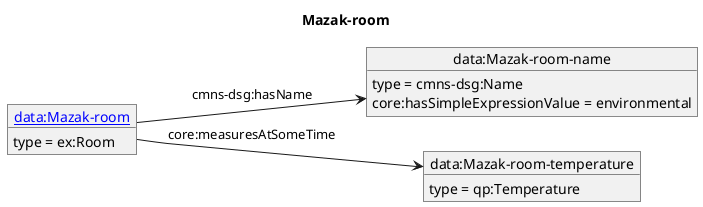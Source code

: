 @startuml
skinparam linetype polyline
left to right direction
title Mazak-room
object "[[./Mazak-room.html data:Mazak-room]]" as o1 {
 type = ex:Room
 }
object "data:Mazak-room-name" as o2 {
 type = cmns-dsg:Name
 }
object "data:Mazak-room-temperature" as o3 {
 type = qp:Temperature
 }
o1 --> o2 : cmns-dsg:hasName
o2 : core:hasSimpleExpressionValue = environmental
o1 --> o3 : core:measuresAtSomeTime
@enduml
